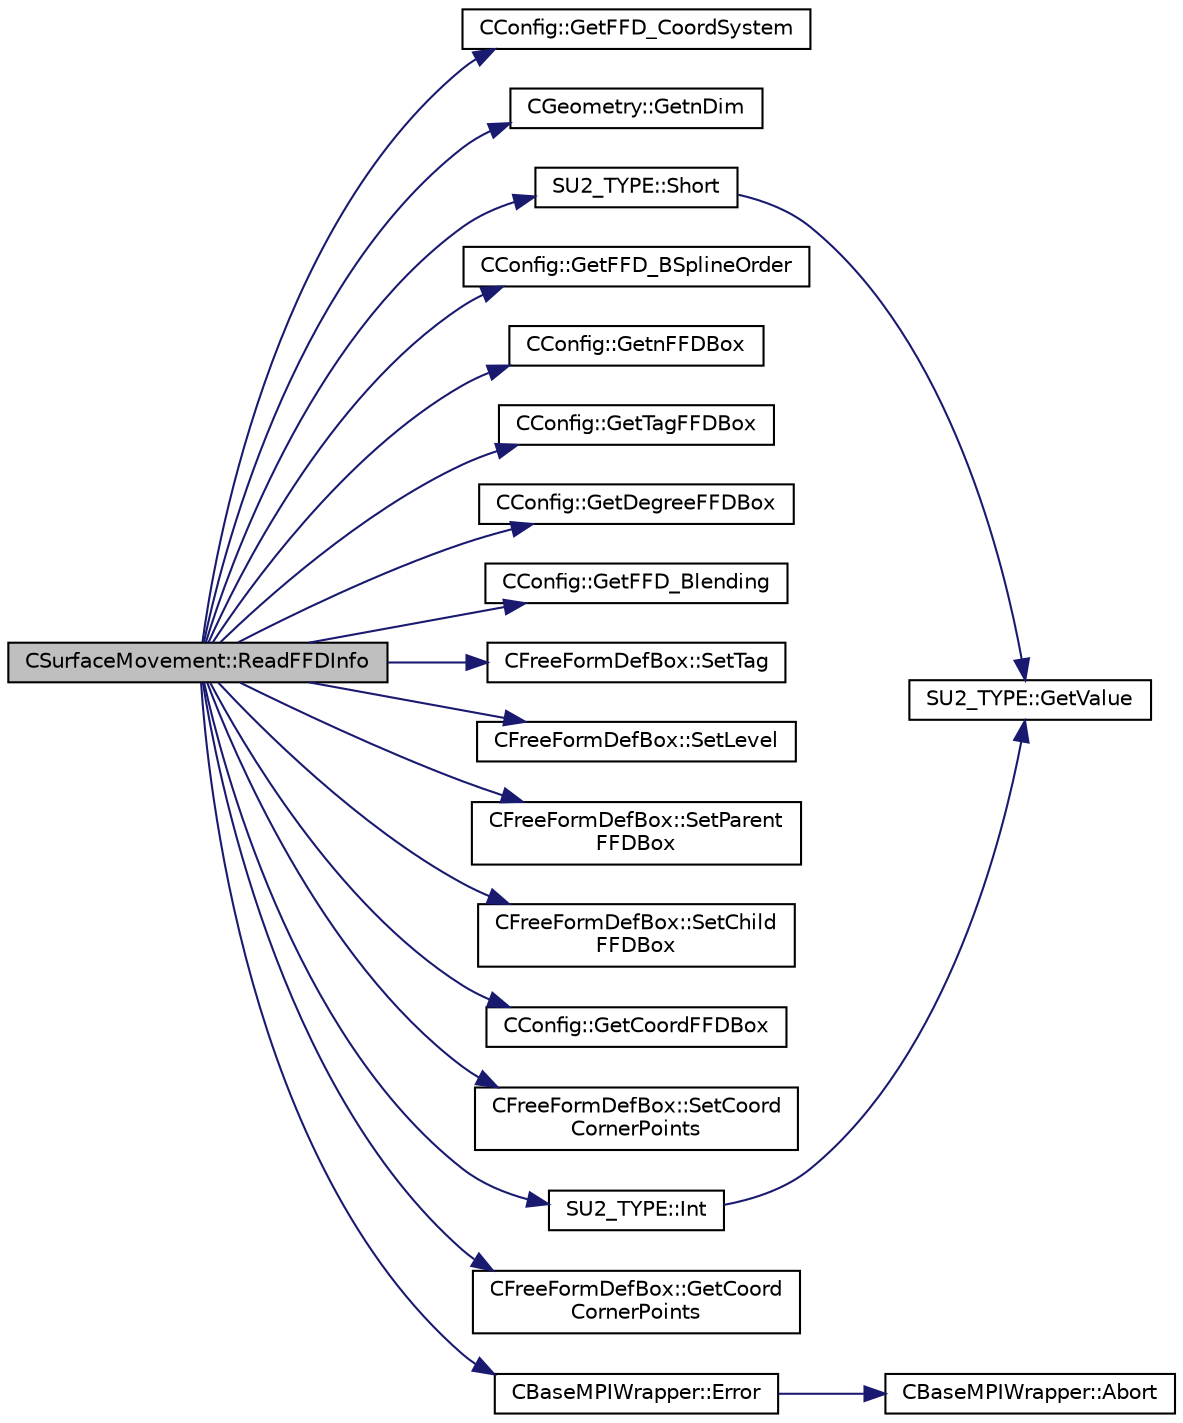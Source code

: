 digraph "CSurfaceMovement::ReadFFDInfo"
{
  edge [fontname="Helvetica",fontsize="10",labelfontname="Helvetica",labelfontsize="10"];
  node [fontname="Helvetica",fontsize="10",shape=record];
  rankdir="LR";
  Node258 [label="CSurfaceMovement::ReadFFDInfo",height=0.2,width=0.4,color="black", fillcolor="grey75", style="filled", fontcolor="black"];
  Node258 -> Node259 [color="midnightblue",fontsize="10",style="solid",fontname="Helvetica"];
  Node259 [label="CConfig::GetFFD_CoordSystem",height=0.2,width=0.4,color="black", fillcolor="white", style="filled",URL="$class_c_config.html#a2816f7e619ba24e58c7cfb503ba6e4a6",tooltip="Get the coordinate system that we are going to use to define the FFD. "];
  Node258 -> Node260 [color="midnightblue",fontsize="10",style="solid",fontname="Helvetica"];
  Node260 [label="CGeometry::GetnDim",height=0.2,width=0.4,color="black", fillcolor="white", style="filled",URL="$class_c_geometry.html#a2af01006c0c4f74ba089582f1a3587fe",tooltip="Get number of coordinates. "];
  Node258 -> Node261 [color="midnightblue",fontsize="10",style="solid",fontname="Helvetica"];
  Node261 [label="SU2_TYPE::Short",height=0.2,width=0.4,color="black", fillcolor="white", style="filled",URL="$namespace_s_u2___t_y_p_e.html#a30b9631dab5a12a0c4a93552ff302f0a",tooltip="Casts the primitive value to short (uses GetValue, already implemented for each type). "];
  Node261 -> Node262 [color="midnightblue",fontsize="10",style="solid",fontname="Helvetica"];
  Node262 [label="SU2_TYPE::GetValue",height=0.2,width=0.4,color="black", fillcolor="white", style="filled",URL="$namespace_s_u2___t_y_p_e.html#a0ed43473f5a450ce028d088427bf10cb",tooltip="Get the (primitive) value of the datatype (needs to be implemented for each new type). "];
  Node258 -> Node263 [color="midnightblue",fontsize="10",style="solid",fontname="Helvetica"];
  Node263 [label="CConfig::GetFFD_BSplineOrder",height=0.2,width=0.4,color="black", fillcolor="white", style="filled",URL="$class_c_config.html#a7dd2f80b3868e399248e6690bfc6c126",tooltip="Get the kind BSpline Order in i,j,k direction. "];
  Node258 -> Node264 [color="midnightblue",fontsize="10",style="solid",fontname="Helvetica"];
  Node264 [label="CConfig::GetnFFDBox",height=0.2,width=0.4,color="black", fillcolor="white", style="filled",URL="$class_c_config.html#a10a147615ce6f3b53c6c874e2e3cc69f",tooltip="Get the number of FFD boxes. "];
  Node258 -> Node265 [color="midnightblue",fontsize="10",style="solid",fontname="Helvetica"];
  Node265 [label="CConfig::GetTagFFDBox",height=0.2,width=0.4,color="black", fillcolor="white", style="filled",URL="$class_c_config.html#a951e66f3a11f690fe0cdc8497fc71e76",tooltip="Get the FFD Tag of a particular FFD box. "];
  Node258 -> Node266 [color="midnightblue",fontsize="10",style="solid",fontname="Helvetica"];
  Node266 [label="CConfig::GetDegreeFFDBox",height=0.2,width=0.4,color="black", fillcolor="white", style="filled",URL="$class_c_config.html#a099a57b10176302d2f9e295b13e23fa3",tooltip="Get the degree of the FFD corner points. "];
  Node258 -> Node267 [color="midnightblue",fontsize="10",style="solid",fontname="Helvetica"];
  Node267 [label="CConfig::GetFFD_Blending",height=0.2,width=0.4,color="black", fillcolor="white", style="filled",URL="$class_c_config.html#a7440b66030cdeccae255d941534dffcc",tooltip="Get the kind of FFD Blending function. "];
  Node258 -> Node268 [color="midnightblue",fontsize="10",style="solid",fontname="Helvetica"];
  Node268 [label="CFreeFormDefBox::SetTag",height=0.2,width=0.4,color="black", fillcolor="white", style="filled",URL="$class_c_free_form_def_box.html#a4c2d3459d0b3d1e0789f2153f6183b1a",tooltip="Set the tag that identify a FFDBox. "];
  Node258 -> Node269 [color="midnightblue",fontsize="10",style="solid",fontname="Helvetica"];
  Node269 [label="CFreeFormDefBox::SetLevel",height=0.2,width=0.4,color="black", fillcolor="white", style="filled",URL="$class_c_free_form_def_box.html#a389077591c3bd608580b4e01ed3003fb",tooltip="Set the nested level of the FFDBox. "];
  Node258 -> Node270 [color="midnightblue",fontsize="10",style="solid",fontname="Helvetica"];
  Node270 [label="CFreeFormDefBox::SetParent\lFFDBox",height=0.2,width=0.4,color="black", fillcolor="white", style="filled",URL="$class_c_free_form_def_box.html#a3d02cc5a05456eaca22541cecd181848",tooltip="Add to the vector of parent FFDBoxes a new FFD FFDBox. "];
  Node258 -> Node271 [color="midnightblue",fontsize="10",style="solid",fontname="Helvetica"];
  Node271 [label="CFreeFormDefBox::SetChild\lFFDBox",height=0.2,width=0.4,color="black", fillcolor="white", style="filled",URL="$class_c_free_form_def_box.html#a63b8aec22c3d7e8ed2638376fe6a4524",tooltip="Add to the vector of child FFDBoxes a new FFD FFDBox. "];
  Node258 -> Node272 [color="midnightblue",fontsize="10",style="solid",fontname="Helvetica"];
  Node272 [label="CConfig::GetCoordFFDBox",height=0.2,width=0.4,color="black", fillcolor="white", style="filled",URL="$class_c_config.html#a3bc26b26a8593d750f7402d37750df6d",tooltip="Get the coordinates of the FFD corner points. "];
  Node258 -> Node273 [color="midnightblue",fontsize="10",style="solid",fontname="Helvetica"];
  Node273 [label="CFreeFormDefBox::SetCoord\lCornerPoints",height=0.2,width=0.4,color="black", fillcolor="white", style="filled",URL="$class_c_free_form_def_box.html#ad581a25126d89af176e2a0e450f4c38c",tooltip="Set the coordinates of the corner points. "];
  Node258 -> Node274 [color="midnightblue",fontsize="10",style="solid",fontname="Helvetica"];
  Node274 [label="SU2_TYPE::Int",height=0.2,width=0.4,color="black", fillcolor="white", style="filled",URL="$namespace_s_u2___t_y_p_e.html#a6b48817766d8a6486caa2807a52f6bae",tooltip="Casts the primitive value to int (uses GetValue, already implemented for each type). "];
  Node274 -> Node262 [color="midnightblue",fontsize="10",style="solid",fontname="Helvetica"];
  Node258 -> Node275 [color="midnightblue",fontsize="10",style="solid",fontname="Helvetica"];
  Node275 [label="CFreeFormDefBox::GetCoord\lCornerPoints",height=0.2,width=0.4,color="black", fillcolor="white", style="filled",URL="$class_c_free_form_def_box.html#ad76598044e7fce661cf63222370429d7",tooltip="Get the coordinates of the corner points. "];
  Node258 -> Node276 [color="midnightblue",fontsize="10",style="solid",fontname="Helvetica"];
  Node276 [label="CBaseMPIWrapper::Error",height=0.2,width=0.4,color="black", fillcolor="white", style="filled",URL="$class_c_base_m_p_i_wrapper.html#a04457c47629bda56704e6a8804833eeb"];
  Node276 -> Node277 [color="midnightblue",fontsize="10",style="solid",fontname="Helvetica"];
  Node277 [label="CBaseMPIWrapper::Abort",height=0.2,width=0.4,color="black", fillcolor="white", style="filled",URL="$class_c_base_m_p_i_wrapper.html#a21ef5681e2acb532d345e9bab173ef07"];
}
